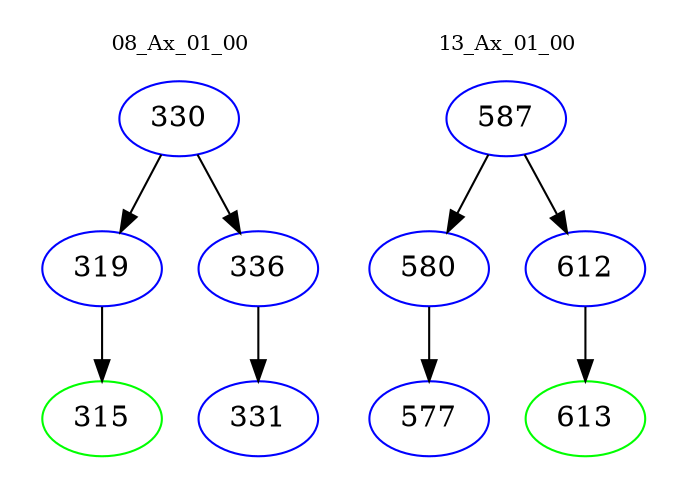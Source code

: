 digraph{
subgraph cluster_0 {
color = white
label = "08_Ax_01_00";
fontsize=10;
T0_330 [label="330", color="blue"]
T0_330 -> T0_319 [color="black"]
T0_319 [label="319", color="blue"]
T0_319 -> T0_315 [color="black"]
T0_315 [label="315", color="green"]
T0_330 -> T0_336 [color="black"]
T0_336 [label="336", color="blue"]
T0_336 -> T0_331 [color="black"]
T0_331 [label="331", color="blue"]
}
subgraph cluster_1 {
color = white
label = "13_Ax_01_00";
fontsize=10;
T1_587 [label="587", color="blue"]
T1_587 -> T1_580 [color="black"]
T1_580 [label="580", color="blue"]
T1_580 -> T1_577 [color="black"]
T1_577 [label="577", color="blue"]
T1_587 -> T1_612 [color="black"]
T1_612 [label="612", color="blue"]
T1_612 -> T1_613 [color="black"]
T1_613 [label="613", color="green"]
}
}

